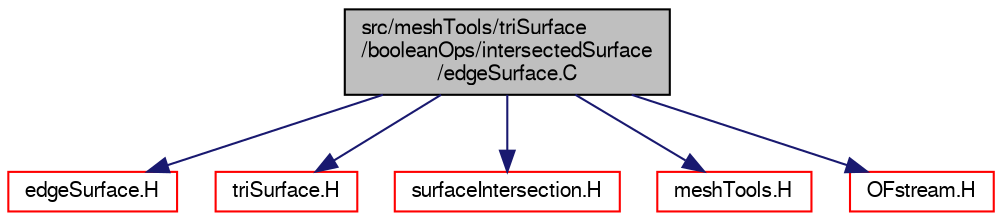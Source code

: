 digraph "src/meshTools/triSurface/booleanOps/intersectedSurface/edgeSurface.C"
{
  bgcolor="transparent";
  edge [fontname="FreeSans",fontsize="10",labelfontname="FreeSans",labelfontsize="10"];
  node [fontname="FreeSans",fontsize="10",shape=record];
  Node0 [label="src/meshTools/triSurface\l/booleanOps/intersectedSurface\l/edgeSurface.C",height=0.2,width=0.4,color="black", fillcolor="grey75", style="filled", fontcolor="black"];
  Node0 -> Node1 [color="midnightblue",fontsize="10",style="solid",fontname="FreeSans"];
  Node1 [label="edgeSurface.H",height=0.2,width=0.4,color="red",URL="$a08183.html"];
  Node0 -> Node137 [color="midnightblue",fontsize="10",style="solid",fontname="FreeSans"];
  Node137 [label="triSurface.H",height=0.2,width=0.4,color="red",URL="$a17024.html"];
  Node0 -> Node167 [color="midnightblue",fontsize="10",style="solid",fontname="FreeSans"];
  Node167 [label="surfaceIntersection.H",height=0.2,width=0.4,color="red",URL="$a08201.html"];
  Node0 -> Node171 [color="midnightblue",fontsize="10",style="solid",fontname="FreeSans"];
  Node171 [label="meshTools.H",height=0.2,width=0.4,color="red",URL="$a07670.html"];
  Node0 -> Node178 [color="midnightblue",fontsize="10",style="solid",fontname="FreeSans"];
  Node178 [label="OFstream.H",height=0.2,width=0.4,color="red",URL="$a09065.html"];
}
